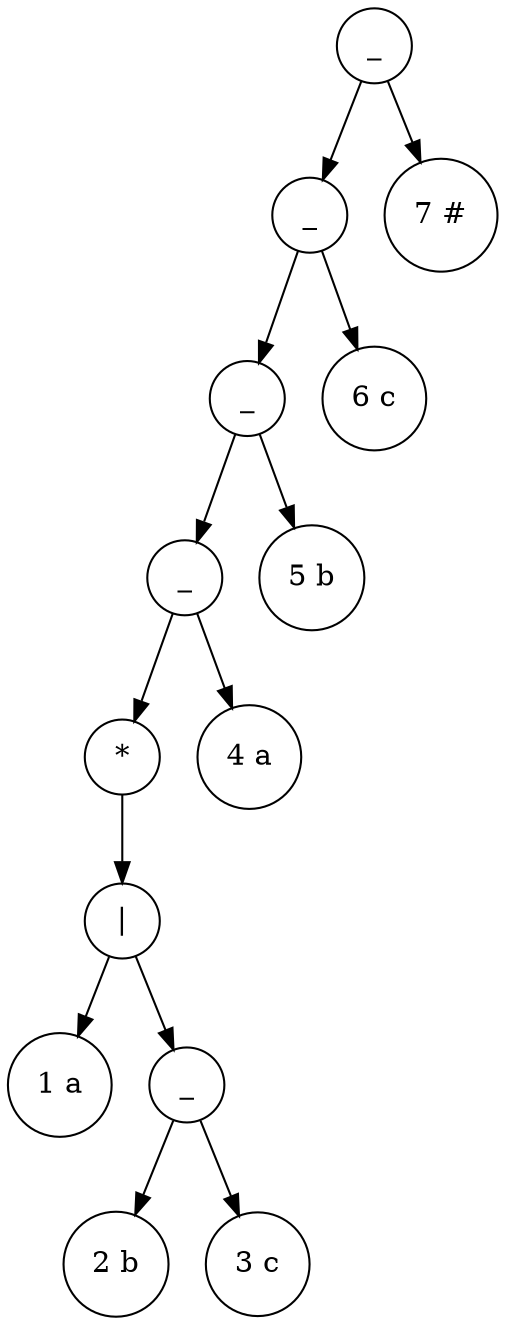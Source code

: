 digraph Tree {
node [shape=circle];
93983000532752 [label="_"];
93983000532752 -> 93983000532544;
93983000532544 [label="_"];
93983000532544 -> 93983000532448;
93983000532448 [label="_"];
93983000532448 -> 93983000532352;
93983000532352 [label="_"];
93983000532352 -> 93983000532256;
93983000532256 [label="*"];
93983000532256 -> 93983000532208;
93983000532208 [label="|"];
93983000532208 -> 93983000531648;
93983000531648 [label="1 a"];
93983000532208 -> 93983000532160;
93983000532160 [label="_"];
93983000532160 -> 93983000531840;
93983000531840 [label="2 b"];
93983000532160 -> 93983000532000;
93983000532000 [label="3 c"];
93983000532352 -> 93983000532304;
93983000532304 [label="4 a"];
93983000532448 -> 93983000532400;
93983000532400 [label="5 b"];
93983000532544 -> 93983000532496;
93983000532496 [label="6 c"];
93983000532752 -> 93983000532592;
93983000532592 [label="7 #"];
}
